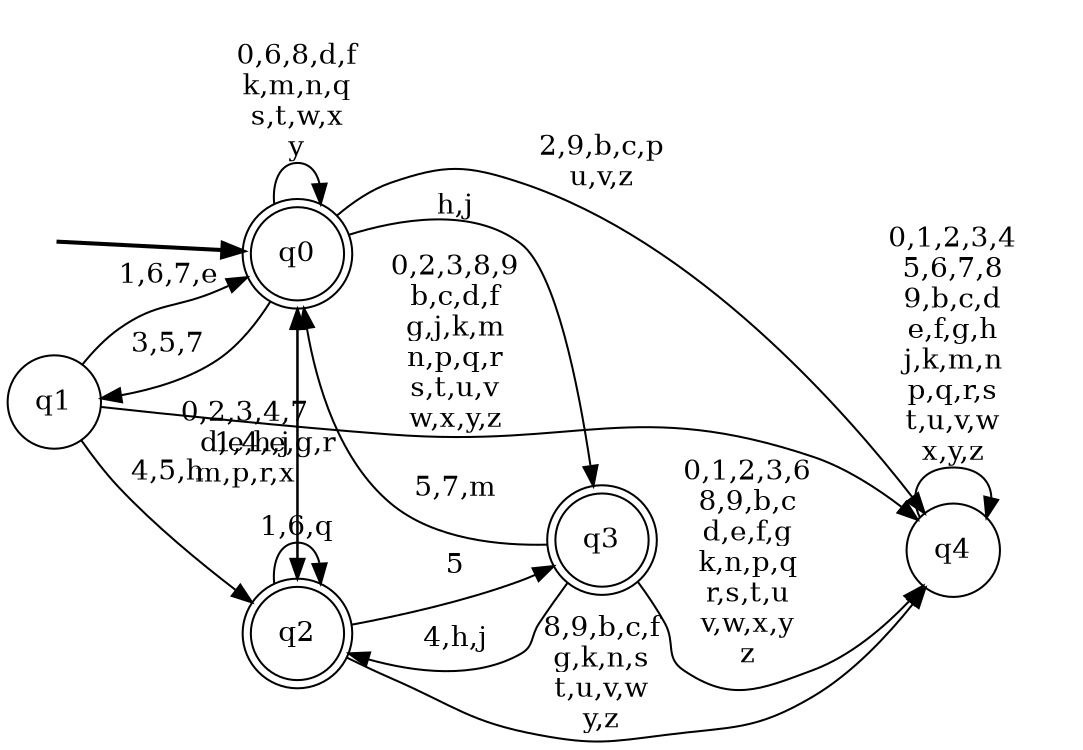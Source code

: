digraph DFA {
__start0 [style = invis, shape = none, label = "", width = 0, height = 0];

rankdir=LR;
size="8,5";

s0 [style="rounded,filled", color="black", fillcolor="white" shape="doublecircle", label="q0"];
s1 [style="filled", color="black", fillcolor="white" shape="circle", label="q1"];
s2 [style="rounded,filled", color="black", fillcolor="white" shape="doublecircle", label="q2"];
s3 [style="rounded,filled", color="black", fillcolor="white" shape="doublecircle", label="q3"];
s4 [style="filled", color="black", fillcolor="white" shape="circle", label="q4"];
subgraph cluster_main { 
	graph [pad=".75", ranksep="0.15", nodesep="0.15"];
	 style=invis; 
	__start0 -> s0 [penwidth=2];
}
s0 -> s0 [label="0,6,8,d,f\nk,m,n,q\ns,t,w,x\ny"];
s0 -> s1 [label="3,5,7"];
s0 -> s2 [label="1,4,e,g,r"];
s0 -> s3 [label="h,j"];
s0 -> s4 [label="2,9,b,c,p\nu,v,z"];
s1 -> s0 [label="1,6,7,e"];
s1 -> s2 [label="4,5,h"];
s1 -> s4 [label="0,2,3,8,9\nb,c,d,f\ng,j,k,m\nn,p,q,r\ns,t,u,v\nw,x,y,z"];
s2 -> s0 [label="0,2,3,4,7\nd,e,h,j\nm,p,r,x"];
s2 -> s2 [label="1,6,q"];
s2 -> s3 [label="5"];
s2 -> s4 [label="8,9,b,c,f\ng,k,n,s\nt,u,v,w\ny,z"];
s3 -> s0 [label="5,7,m"];
s3 -> s2 [label="4,h,j"];
s3 -> s4 [label="0,1,2,3,6\n8,9,b,c\nd,e,f,g\nk,n,p,q\nr,s,t,u\nv,w,x,y\nz"];
s4 -> s4 [label="0,1,2,3,4\n5,6,7,8\n9,b,c,d\ne,f,g,h\nj,k,m,n\np,q,r,s\nt,u,v,w\nx,y,z"];

}